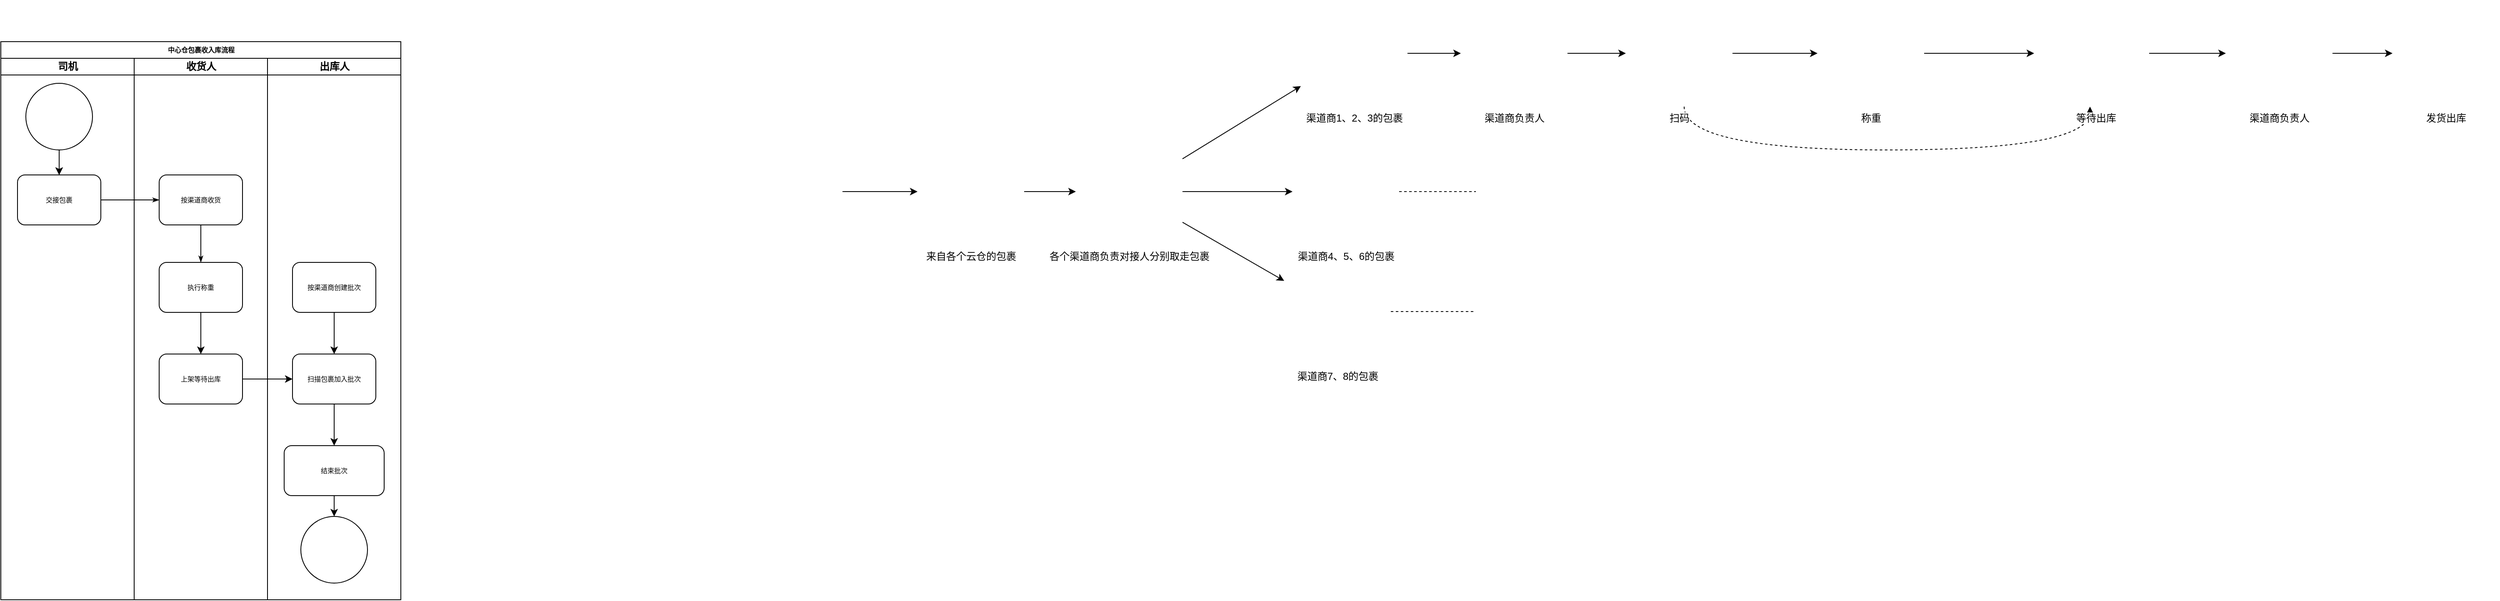 <mxfile version="17.1.5" type="github">
  <diagram name="Page-1" id="74e2e168-ea6b-b213-b513-2b3c1d86103e">
    <mxGraphModel dx="2062" dy="1162" grid="1" gridSize="10" guides="1" tooltips="1" connect="1" arrows="1" fold="1" page="1" pageScale="1" pageWidth="1100" pageHeight="850" background="none" math="0" shadow="0">
      <root>
        <mxCell id="0" />
        <mxCell id="1" parent="0" />
        <mxCell id="77e6c97f196da883-1" value="中心仓包裹收入库流程" style="swimlane;html=1;childLayout=stackLayout;startSize=20;rounded=0;shadow=0;labelBackgroundColor=none;strokeWidth=1;fontFamily=Verdana;fontSize=8;align=center;" parent="1" vertex="1">
          <mxGeometry x="320" y="80" width="480" height="670" as="geometry" />
        </mxCell>
        <mxCell id="77e6c97f196da883-2" value="司机" style="swimlane;html=1;startSize=20;" parent="77e6c97f196da883-1" vertex="1">
          <mxGeometry y="20" width="160" height="650" as="geometry" />
        </mxCell>
        <mxCell id="77e6c97f196da883-8" value="交接包裹" style="rounded=1;whiteSpace=wrap;html=1;shadow=0;labelBackgroundColor=none;strokeWidth=1;fontFamily=Verdana;fontSize=8;align=center;" parent="77e6c97f196da883-2" vertex="1">
          <mxGeometry x="20" y="140" width="100" height="60" as="geometry" />
        </mxCell>
        <mxCell id="eouYJJpbQdIqnoSVehrK-3" value="" style="edgeStyle=orthogonalEdgeStyle;rounded=0;orthogonalLoop=1;jettySize=auto;html=1;" edge="1" parent="77e6c97f196da883-2" source="eouYJJpbQdIqnoSVehrK-2" target="77e6c97f196da883-8">
          <mxGeometry relative="1" as="geometry" />
        </mxCell>
        <mxCell id="eouYJJpbQdIqnoSVehrK-2" value="" style="ellipse;whiteSpace=wrap;html=1;aspect=fixed;" vertex="1" parent="77e6c97f196da883-2">
          <mxGeometry x="30" y="30" width="80" height="80" as="geometry" />
        </mxCell>
        <mxCell id="77e6c97f196da883-26" style="edgeStyle=orthogonalEdgeStyle;rounded=1;html=1;labelBackgroundColor=none;startArrow=none;startFill=0;startSize=5;endArrow=classicThin;endFill=1;endSize=5;jettySize=auto;orthogonalLoop=1;strokeWidth=1;fontFamily=Verdana;fontSize=8" parent="77e6c97f196da883-1" source="77e6c97f196da883-8" target="77e6c97f196da883-11" edge="1">
          <mxGeometry relative="1" as="geometry" />
        </mxCell>
        <mxCell id="eouYJJpbQdIqnoSVehrK-1" style="edgeStyle=orthogonalEdgeStyle;rounded=0;orthogonalLoop=1;jettySize=auto;html=1;entryX=0;entryY=0.5;entryDx=0;entryDy=0;" edge="1" parent="77e6c97f196da883-1" source="aFzFSg-hkWJOUfNfQxSS-31" target="aFzFSg-hkWJOUfNfQxSS-10">
          <mxGeometry relative="1" as="geometry" />
        </mxCell>
        <mxCell id="77e6c97f196da883-3" value="收货人" style="swimlane;html=1;startSize=20;" parent="77e6c97f196da883-1" vertex="1">
          <mxGeometry x="160" y="20" width="160" height="650" as="geometry" />
        </mxCell>
        <mxCell id="77e6c97f196da883-11" value="按渠道商收货" style="rounded=1;whiteSpace=wrap;html=1;shadow=0;labelBackgroundColor=none;strokeWidth=1;fontFamily=Verdana;fontSize=8;align=center;" parent="77e6c97f196da883-3" vertex="1">
          <mxGeometry x="30" y="140" width="100" height="60" as="geometry" />
        </mxCell>
        <mxCell id="aFzFSg-hkWJOUfNfQxSS-32" value="" style="edgeStyle=orthogonalEdgeStyle;rounded=0;orthogonalLoop=1;jettySize=auto;html=1;" parent="77e6c97f196da883-3" source="77e6c97f196da883-9" target="aFzFSg-hkWJOUfNfQxSS-31" edge="1">
          <mxGeometry relative="1" as="geometry" />
        </mxCell>
        <mxCell id="77e6c97f196da883-9" value="执行称重" style="rounded=1;whiteSpace=wrap;html=1;shadow=0;labelBackgroundColor=none;strokeWidth=1;fontFamily=Verdana;fontSize=8;align=center;" parent="77e6c97f196da883-3" vertex="1">
          <mxGeometry x="30" y="245" width="100" height="60" as="geometry" />
        </mxCell>
        <mxCell id="77e6c97f196da883-27" style="edgeStyle=orthogonalEdgeStyle;rounded=1;html=1;labelBackgroundColor=none;startArrow=none;startFill=0;startSize=5;endArrow=classicThin;endFill=1;endSize=5;jettySize=auto;orthogonalLoop=1;strokeWidth=1;fontFamily=Verdana;fontSize=8" parent="77e6c97f196da883-3" source="77e6c97f196da883-11" target="77e6c97f196da883-9" edge="1">
          <mxGeometry relative="1" as="geometry">
            <Array as="points">
              <mxPoint x="80" y="265" />
              <mxPoint x="80" y="265" />
            </Array>
          </mxGeometry>
        </mxCell>
        <mxCell id="aFzFSg-hkWJOUfNfQxSS-31" value="上架等待出库" style="rounded=1;whiteSpace=wrap;html=1;shadow=0;labelBackgroundColor=none;strokeWidth=1;fontFamily=Verdana;fontSize=8;align=center;" parent="77e6c97f196da883-3" vertex="1">
          <mxGeometry x="30" y="355" width="100" height="60" as="geometry" />
        </mxCell>
        <mxCell id="77e6c97f196da883-4" value="出库人" style="swimlane;html=1;startSize=20;" parent="77e6c97f196da883-1" vertex="1">
          <mxGeometry x="320" y="20" width="160" height="650" as="geometry" />
        </mxCell>
        <mxCell id="aFzFSg-hkWJOUfNfQxSS-11" value="" style="edgeStyle=orthogonalEdgeStyle;rounded=0;orthogonalLoop=1;jettySize=auto;html=1;" parent="77e6c97f196da883-4" source="aFzFSg-hkWJOUfNfQxSS-7" target="aFzFSg-hkWJOUfNfQxSS-10" edge="1">
          <mxGeometry relative="1" as="geometry" />
        </mxCell>
        <mxCell id="aFzFSg-hkWJOUfNfQxSS-7" value="按渠道商创建批次" style="rounded=1;whiteSpace=wrap;html=1;shadow=0;labelBackgroundColor=none;strokeWidth=1;fontFamily=Verdana;fontSize=8;align=center;" parent="77e6c97f196da883-4" vertex="1">
          <mxGeometry x="30" y="245" width="100" height="60" as="geometry" />
        </mxCell>
        <mxCell id="aFzFSg-hkWJOUfNfQxSS-17" style="edgeStyle=orthogonalEdgeStyle;rounded=0;orthogonalLoop=1;jettySize=auto;html=1;entryX=0.5;entryY=0;entryDx=0;entryDy=0;" parent="77e6c97f196da883-4" source="aFzFSg-hkWJOUfNfQxSS-10" target="aFzFSg-hkWJOUfNfQxSS-28" edge="1">
          <mxGeometry relative="1" as="geometry">
            <mxPoint x="80" y="465" as="targetPoint" />
          </mxGeometry>
        </mxCell>
        <mxCell id="aFzFSg-hkWJOUfNfQxSS-10" value="扫描包裹加入批次" style="rounded=1;whiteSpace=wrap;html=1;shadow=0;labelBackgroundColor=none;strokeWidth=1;fontFamily=Verdana;fontSize=8;align=center;" parent="77e6c97f196da883-4" vertex="1">
          <mxGeometry x="30" y="355" width="100" height="60" as="geometry" />
        </mxCell>
        <mxCell id="eouYJJpbQdIqnoSVehrK-6" style="edgeStyle=orthogonalEdgeStyle;rounded=0;orthogonalLoop=1;jettySize=auto;html=1;entryX=0.5;entryY=0;entryDx=0;entryDy=0;" edge="1" parent="77e6c97f196da883-4" source="aFzFSg-hkWJOUfNfQxSS-28" target="eouYJJpbQdIqnoSVehrK-5">
          <mxGeometry relative="1" as="geometry" />
        </mxCell>
        <mxCell id="aFzFSg-hkWJOUfNfQxSS-28" value="结束批次" style="whiteSpace=wrap;html=1;fontSize=8;fontFamily=Verdana;rounded=1;shadow=0;labelBackgroundColor=none;strokeWidth=1;" parent="77e6c97f196da883-4" vertex="1">
          <mxGeometry x="20" y="465" width="120" height="60" as="geometry" />
        </mxCell>
        <mxCell id="eouYJJpbQdIqnoSVehrK-5" value="" style="ellipse;whiteSpace=wrap;html=1;aspect=fixed;" vertex="1" parent="77e6c97f196da883-4">
          <mxGeometry x="40" y="550" width="80" height="80" as="geometry" />
        </mxCell>
        <mxCell id="eouYJJpbQdIqnoSVehrK-4" style="edgeStyle=orthogonalEdgeStyle;rounded=0;orthogonalLoop=1;jettySize=auto;html=1;" edge="1" parent="1" source="eouYJJpbQdIqnoSVehrK-2">
          <mxGeometry relative="1" as="geometry">
            <mxPoint x="390" y="240" as="targetPoint" />
          </mxGeometry>
        </mxCell>
        <mxCell id="eouYJJpbQdIqnoSVehrK-21" style="edgeStyle=none;rounded=0;orthogonalLoop=1;jettySize=auto;html=1;entryX=0;entryY=0.5;entryDx=0;entryDy=0;" edge="1" parent="1" source="eouYJJpbQdIqnoSVehrK-18" target="eouYJJpbQdIqnoSVehrK-25">
          <mxGeometry relative="1" as="geometry">
            <mxPoint x="1440" y="260" as="targetPoint" />
          </mxGeometry>
        </mxCell>
        <mxCell id="eouYJJpbQdIqnoSVehrK-18" value="" style="shape=image;html=1;verticalAlign=top;verticalLabelPosition=bottom;labelBackgroundColor=#ffffff;imageAspect=0;aspect=fixed;image=https://cdn4.iconfinder.com/data/icons/success-filloutline/64/transport-shipping_and_delivery-delivery_truck-cargo-shipping-128.png" vertex="1" parent="1">
          <mxGeometry x="1190" y="190" width="140" height="140" as="geometry" />
        </mxCell>
        <mxCell id="eouYJJpbQdIqnoSVehrK-28" style="edgeStyle=none;rounded=0;orthogonalLoop=1;jettySize=auto;html=1;" edge="1" parent="1" source="eouYJJpbQdIqnoSVehrK-25" target="eouYJJpbQdIqnoSVehrK-27">
          <mxGeometry relative="1" as="geometry" />
        </mxCell>
        <mxCell id="eouYJJpbQdIqnoSVehrK-25" value="&lt;span style=&quot;font-family: &amp;#34;helvetica&amp;#34;&quot;&gt;来自各个云仓的包裹&lt;/span&gt;" style="shape=image;html=1;verticalAlign=top;verticalLabelPosition=bottom;labelBackgroundColor=#ffffff;imageAspect=0;aspect=fixed;image=https://cdn2.iconfinder.com/data/icons/woothemes/PNG/parcel.png" vertex="1" parent="1">
          <mxGeometry x="1420" y="196" width="128" height="128" as="geometry" />
        </mxCell>
        <mxCell id="eouYJJpbQdIqnoSVehrK-29" style="edgeStyle=none;rounded=0;orthogonalLoop=1;jettySize=auto;html=1;" edge="1" parent="1" source="eouYJJpbQdIqnoSVehrK-27" target="eouYJJpbQdIqnoSVehrK-32">
          <mxGeometry relative="1" as="geometry">
            <mxPoint x="1820" y="180" as="targetPoint" />
          </mxGeometry>
        </mxCell>
        <mxCell id="eouYJJpbQdIqnoSVehrK-30" style="edgeStyle=none;rounded=0;orthogonalLoop=1;jettySize=auto;html=1;" edge="1" parent="1" source="eouYJJpbQdIqnoSVehrK-27" target="eouYJJpbQdIqnoSVehrK-33">
          <mxGeometry relative="1" as="geometry">
            <mxPoint x="1820" y="320" as="targetPoint" />
          </mxGeometry>
        </mxCell>
        <mxCell id="eouYJJpbQdIqnoSVehrK-31" style="edgeStyle=none;rounded=0;orthogonalLoop=1;jettySize=auto;html=1;" edge="1" parent="1" source="eouYJJpbQdIqnoSVehrK-27" target="eouYJJpbQdIqnoSVehrK-34">
          <mxGeometry relative="1" as="geometry">
            <mxPoint x="1820" y="260" as="targetPoint" />
          </mxGeometry>
        </mxCell>
        <mxCell id="eouYJJpbQdIqnoSVehrK-27" value="各个渠道商负责对接人分别取走包裹" style="shape=image;html=1;verticalAlign=top;verticalLabelPosition=bottom;labelBackgroundColor=#ffffff;imageAspect=0;aspect=fixed;image=https://cdn4.iconfinder.com/data/icons/ionicons/512/icon-ios7-people-128.png" vertex="1" parent="1">
          <mxGeometry x="1610" y="196" width="128" height="128" as="geometry" />
        </mxCell>
        <mxCell id="eouYJJpbQdIqnoSVehrK-39" style="edgeStyle=none;rounded=0;orthogonalLoop=1;jettySize=auto;html=1;" edge="1" parent="1" source="eouYJJpbQdIqnoSVehrK-32" target="eouYJJpbQdIqnoSVehrK-37">
          <mxGeometry relative="1" as="geometry" />
        </mxCell>
        <mxCell id="eouYJJpbQdIqnoSVehrK-32" value="&lt;span style=&quot;font-family: &amp;#34;helvetica&amp;#34;&quot;&gt;渠道商1、2、3的包裹&lt;/span&gt;" style="shape=image;html=1;verticalAlign=top;verticalLabelPosition=bottom;labelBackgroundColor=#ffffff;imageAspect=0;aspect=fixed;image=https://cdn2.iconfinder.com/data/icons/woothemes/PNG/parcel.png" vertex="1" parent="1">
          <mxGeometry x="1880" y="30" width="128" height="128" as="geometry" />
        </mxCell>
        <mxCell id="eouYJJpbQdIqnoSVehrK-59" style="edgeStyle=none;rounded=0;orthogonalLoop=1;jettySize=auto;html=1;dashed=1;endArrow=none;endFill=0;" edge="1" parent="1" source="eouYJJpbQdIqnoSVehrK-33">
          <mxGeometry relative="1" as="geometry">
            <mxPoint x="2090" y="404" as="targetPoint" />
          </mxGeometry>
        </mxCell>
        <mxCell id="eouYJJpbQdIqnoSVehrK-33" value="&lt;span style=&quot;font-family: &amp;#34;helvetica&amp;#34;&quot;&gt;渠道商7、8的包裹&lt;/span&gt;" style="shape=image;html=1;verticalAlign=top;verticalLabelPosition=bottom;labelBackgroundColor=#ffffff;imageAspect=0;aspect=fixed;image=https://cdn2.iconfinder.com/data/icons/woothemes/PNG/parcel.png" vertex="1" parent="1">
          <mxGeometry x="1860" y="340" width="128" height="128" as="geometry" />
        </mxCell>
        <mxCell id="eouYJJpbQdIqnoSVehrK-56" style="edgeStyle=none;rounded=0;orthogonalLoop=1;jettySize=auto;html=1;endArrow=none;endFill=0;dashed=1;" edge="1" parent="1" source="eouYJJpbQdIqnoSVehrK-34">
          <mxGeometry relative="1" as="geometry">
            <mxPoint x="2090" y="260" as="targetPoint" />
          </mxGeometry>
        </mxCell>
        <mxCell id="eouYJJpbQdIqnoSVehrK-34" value="&lt;span style=&quot;font-family: &amp;#34;helvetica&amp;#34;&quot;&gt;渠道商4、5、6的包裹&lt;/span&gt;" style="shape=image;html=1;verticalAlign=top;verticalLabelPosition=bottom;labelBackgroundColor=#ffffff;imageAspect=0;aspect=fixed;image=https://cdn2.iconfinder.com/data/icons/woothemes/PNG/parcel.png" vertex="1" parent="1">
          <mxGeometry x="1870" y="196" width="128" height="128" as="geometry" />
        </mxCell>
        <mxCell id="eouYJJpbQdIqnoSVehrK-40" style="edgeStyle=none;rounded=0;orthogonalLoop=1;jettySize=auto;html=1;" edge="1" parent="1" source="eouYJJpbQdIqnoSVehrK-37" target="eouYJJpbQdIqnoSVehrK-38">
          <mxGeometry relative="1" as="geometry" />
        </mxCell>
        <mxCell id="eouYJJpbQdIqnoSVehrK-37" value="渠道商负责人" style="shape=image;html=1;verticalAlign=top;verticalLabelPosition=bottom;labelBackgroundColor=#ffffff;imageAspect=0;aspect=fixed;image=https://cdn4.iconfinder.com/data/icons/business-black-1/64/37-128.png" vertex="1" parent="1">
          <mxGeometry x="2072" y="30" width="128" height="128" as="geometry" />
        </mxCell>
        <mxCell id="eouYJJpbQdIqnoSVehrK-45" style="edgeStyle=none;rounded=0;orthogonalLoop=1;jettySize=auto;html=1;" edge="1" parent="1" source="eouYJJpbQdIqnoSVehrK-38" target="eouYJJpbQdIqnoSVehrK-44">
          <mxGeometry relative="1" as="geometry" />
        </mxCell>
        <mxCell id="eouYJJpbQdIqnoSVehrK-48" style="edgeStyle=orthogonalEdgeStyle;rounded=0;orthogonalLoop=1;jettySize=auto;html=1;curved=1;endArrow=classic;endFill=1;dashed=1;" edge="1" parent="1" source="eouYJJpbQdIqnoSVehrK-38" target="eouYJJpbQdIqnoSVehrK-47">
          <mxGeometry relative="1" as="geometry">
            <mxPoint x="2340" y="220" as="sourcePoint" />
            <Array as="points">
              <mxPoint x="2340" y="210" />
              <mxPoint x="2827" y="210" />
            </Array>
          </mxGeometry>
        </mxCell>
        <mxCell id="eouYJJpbQdIqnoSVehrK-38" value="扫码" style="shape=image;html=1;verticalAlign=top;verticalLabelPosition=bottom;labelBackgroundColor=#ffffff;imageAspect=0;aspect=fixed;image=https://cdn2.iconfinder.com/data/icons/shopping-elements-6/64/08-Barcode_Scanner-128.png" vertex="1" parent="1">
          <mxGeometry x="2270" y="30" width="128" height="128" as="geometry" />
        </mxCell>
        <mxCell id="eouYJJpbQdIqnoSVehrK-46" style="edgeStyle=none;rounded=0;orthogonalLoop=1;jettySize=auto;html=1;" edge="1" parent="1" source="eouYJJpbQdIqnoSVehrK-44">
          <mxGeometry relative="1" as="geometry">
            <mxPoint x="2760" y="94" as="targetPoint" />
          </mxGeometry>
        </mxCell>
        <mxCell id="eouYJJpbQdIqnoSVehrK-44" value="称重" style="shape=image;html=1;verticalAlign=top;verticalLabelPosition=bottom;labelBackgroundColor=#ffffff;imageAspect=0;aspect=fixed;image=https://cdn2.iconfinder.com/data/icons/web-development-and-studio/512/54_measure_caliper_calipers_physics_measurement_creative_skills_process-128.png" vertex="1" parent="1">
          <mxGeometry x="2500" y="30" width="128" height="128" as="geometry" />
        </mxCell>
        <mxCell id="eouYJJpbQdIqnoSVehrK-50" style="rounded=0;orthogonalLoop=1;jettySize=auto;html=1;endArrow=classic;endFill=1;" edge="1" parent="1" source="eouYJJpbQdIqnoSVehrK-47" target="eouYJJpbQdIqnoSVehrK-49">
          <mxGeometry relative="1" as="geometry" />
        </mxCell>
        <mxCell id="eouYJJpbQdIqnoSVehrK-47" value="&lt;span style=&quot;font-family: &amp;#34;helvetica&amp;#34;&quot;&gt;等待出库&lt;/span&gt;" style="shape=image;html=1;verticalAlign=top;verticalLabelPosition=bottom;labelBackgroundColor=#ffffff;imageAspect=0;aspect=fixed;image=https://cdn2.iconfinder.com/data/icons/woothemes/PNG/parcel.png" vertex="1" parent="1">
          <mxGeometry x="2770" y="30" width="128" height="128" as="geometry" />
        </mxCell>
        <mxCell id="eouYJJpbQdIqnoSVehrK-52" style="rounded=0;orthogonalLoop=1;jettySize=auto;html=1;endArrow=classic;endFill=1;" edge="1" parent="1" source="eouYJJpbQdIqnoSVehrK-49" target="eouYJJpbQdIqnoSVehrK-51">
          <mxGeometry relative="1" as="geometry" />
        </mxCell>
        <mxCell id="eouYJJpbQdIqnoSVehrK-49" value="渠道商负责人" style="shape=image;html=1;verticalAlign=top;verticalLabelPosition=bottom;labelBackgroundColor=#ffffff;imageAspect=0;aspect=fixed;image=https://cdn4.iconfinder.com/data/icons/business-black-1/64/37-128.png" vertex="1" parent="1">
          <mxGeometry x="2990" y="30" width="128" height="128" as="geometry" />
        </mxCell>
        <mxCell id="eouYJJpbQdIqnoSVehrK-51" value="发货出库" style="shape=image;html=1;verticalAlign=top;verticalLabelPosition=bottom;labelBackgroundColor=#ffffff;imageAspect=0;aspect=fixed;image=https://cdn0.iconfinder.com/data/icons/analytic-investment-and-balanced-scorecard/512/42_hand_mail_paper_plane_plane_receive-128.png" vertex="1" parent="1">
          <mxGeometry x="3190" y="30" width="128" height="128" as="geometry" />
        </mxCell>
      </root>
    </mxGraphModel>
  </diagram>
</mxfile>
